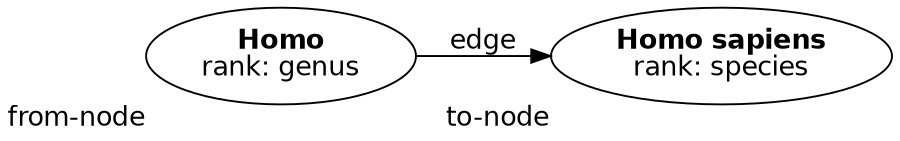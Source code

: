 digraph nodes {
  size="6,6";
  rankdir="LR";
graph [fontname = "helvetica"];
node [fontname = "helvetica"];
edge [fontname = "helvetica"];    

Homo [label=<<B>Homo</B><br/>rank: genus>, xlabel="from-node"];
sapiens [label=<<B>Homo sapiens</B><br/>rank: species>, xlabel="to-node"];

Homo -> sapiens [ label="edge" ];
}